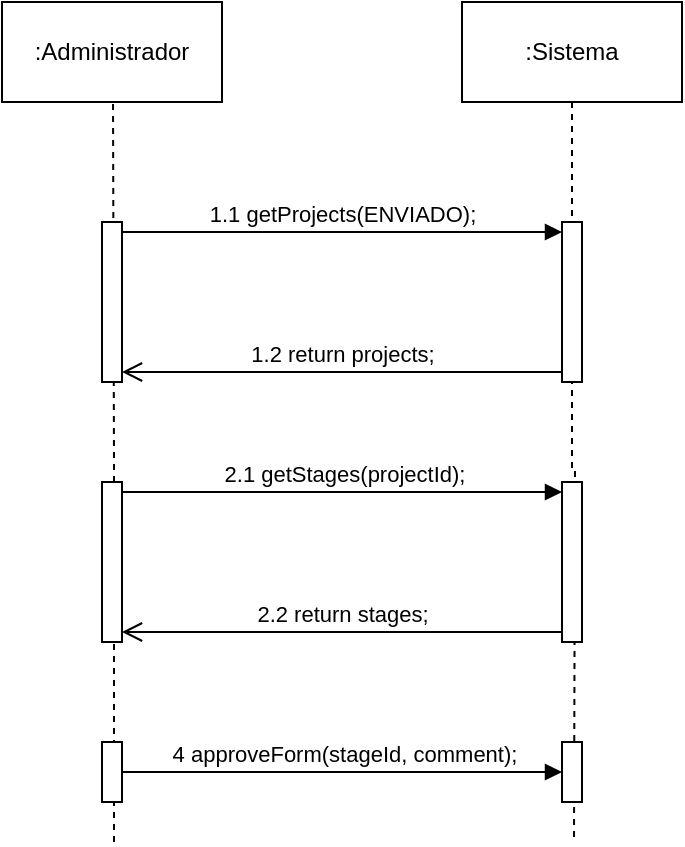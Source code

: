 <mxfile version="21.6.8" type="device">
  <diagram name="Página-1" id="xBMDfGFC0CwT-q9_LW5D">
    <mxGraphModel dx="675" dy="390" grid="1" gridSize="10" guides="1" tooltips="1" connect="1" arrows="1" fold="1" page="1" pageScale="1" pageWidth="827" pageHeight="1169" math="0" shadow="0">
      <root>
        <mxCell id="0" />
        <mxCell id="1" parent="0" />
        <mxCell id="kx_PcAyKxq6jTArTAhgE-3" style="edgeStyle=orthogonalEdgeStyle;rounded=0;orthogonalLoop=1;jettySize=auto;html=1;endArrow=none;endFill=0;dashed=1;" parent="1" edge="1">
          <mxGeometry relative="1" as="geometry">
            <mxPoint x="300" y="500" as="targetPoint" />
            <mxPoint x="299.499" y="125" as="sourcePoint" />
          </mxGeometry>
        </mxCell>
        <mxCell id="kx_PcAyKxq6jTArTAhgE-4" value=":Administrador" style="html=1;whiteSpace=wrap;" parent="1" vertex="1">
          <mxGeometry x="244" y="80" width="110" height="50" as="geometry" />
        </mxCell>
        <mxCell id="kx_PcAyKxq6jTArTAhgE-5" style="edgeStyle=orthogonalEdgeStyle;rounded=0;orthogonalLoop=1;jettySize=auto;html=1;dashed=1;endArrow=none;endFill=0;" parent="1" source="kx_PcAyKxq6jTArTAhgE-6" edge="1">
          <mxGeometry relative="1" as="geometry">
            <mxPoint x="530" y="500" as="targetPoint" />
          </mxGeometry>
        </mxCell>
        <mxCell id="kx_PcAyKxq6jTArTAhgE-6" value=":Sistema" style="html=1;whiteSpace=wrap;" parent="1" vertex="1">
          <mxGeometry x="474" y="80" width="110" height="50" as="geometry" />
        </mxCell>
        <mxCell id="kx_PcAyKxq6jTArTAhgE-7" value="" style="html=1;points=[[0,0,0,0,5],[0,1,0,0,-5],[1,0,0,0,5],[1,1,0,0,-5]];perimeter=orthogonalPerimeter;outlineConnect=0;targetShapes=umlLifeline;portConstraint=eastwest;newEdgeStyle={&quot;curved&quot;:0,&quot;rounded&quot;:0};" parent="1" vertex="1">
          <mxGeometry x="524" y="190" width="10" height="80" as="geometry" />
        </mxCell>
        <mxCell id="kx_PcAyKxq6jTArTAhgE-8" value="1.1 getProjects(ENVIADO);" style="html=1;verticalAlign=bottom;endArrow=block;curved=0;rounded=0;entryX=0;entryY=0;entryDx=0;entryDy=5;exitX=1;exitY=0;exitDx=0;exitDy=5;exitPerimeter=0;" parent="1" source="kx_PcAyKxq6jTArTAhgE-10" target="kx_PcAyKxq6jTArTAhgE-7" edge="1">
          <mxGeometry relative="1" as="geometry">
            <mxPoint x="299" y="195" as="sourcePoint" />
            <mxPoint as="offset" />
          </mxGeometry>
        </mxCell>
        <mxCell id="kx_PcAyKxq6jTArTAhgE-9" value="1.2 return projects;" style="html=1;verticalAlign=bottom;endArrow=open;endSize=8;curved=0;rounded=0;exitX=0;exitY=1;exitDx=0;exitDy=-5;entryX=1;entryY=1;entryDx=0;entryDy=-5;entryPerimeter=0;" parent="1" source="kx_PcAyKxq6jTArTAhgE-7" target="kx_PcAyKxq6jTArTAhgE-10" edge="1">
          <mxGeometry relative="1" as="geometry">
            <mxPoint x="299" y="266" as="targetPoint" />
          </mxGeometry>
        </mxCell>
        <mxCell id="kx_PcAyKxq6jTArTAhgE-10" value="" style="html=1;points=[[0,0,0,0,5],[0,1,0,0,-5],[1,0,0,0,5],[1,1,0,0,-5]];perimeter=orthogonalPerimeter;outlineConnect=0;targetShapes=umlLifeline;portConstraint=eastwest;newEdgeStyle={&quot;curved&quot;:0,&quot;rounded&quot;:0};" parent="1" vertex="1">
          <mxGeometry x="294" y="190" width="10" height="80" as="geometry" />
        </mxCell>
        <mxCell id="kx_PcAyKxq6jTArTAhgE-11" value="" style="html=1;points=[[0,0,0,0,5],[0,1,0,0,-5],[1,0,0,0,5],[1,1,0,0,-5]];perimeter=orthogonalPerimeter;outlineConnect=0;targetShapes=umlLifeline;portConstraint=eastwest;newEdgeStyle={&quot;curved&quot;:0,&quot;rounded&quot;:0};" parent="1" vertex="1">
          <mxGeometry x="524" y="320" width="10" height="80" as="geometry" />
        </mxCell>
        <mxCell id="kx_PcAyKxq6jTArTAhgE-12" value="2.1 getStages(projectId);" style="html=1;verticalAlign=bottom;endArrow=block;curved=0;rounded=0;entryX=0;entryY=0;entryDx=0;entryDy=5;exitX=1;exitY=0;exitDx=0;exitDy=5;exitPerimeter=0;" parent="1" source="kx_PcAyKxq6jTArTAhgE-14" target="kx_PcAyKxq6jTArTAhgE-11" edge="1">
          <mxGeometry x="0.003" relative="1" as="geometry">
            <mxPoint x="299" y="325" as="sourcePoint" />
            <mxPoint as="offset" />
          </mxGeometry>
        </mxCell>
        <mxCell id="kx_PcAyKxq6jTArTAhgE-13" value="2.2 return stages;" style="html=1;verticalAlign=bottom;endArrow=open;endSize=8;curved=0;rounded=0;exitX=0;exitY=1;exitDx=0;exitDy=-5;entryX=1;entryY=1;entryDx=0;entryDy=-5;entryPerimeter=0;" parent="1" source="kx_PcAyKxq6jTArTAhgE-11" target="kx_PcAyKxq6jTArTAhgE-14" edge="1">
          <mxGeometry relative="1" as="geometry">
            <mxPoint x="299" y="396" as="targetPoint" />
          </mxGeometry>
        </mxCell>
        <mxCell id="kx_PcAyKxq6jTArTAhgE-14" value="" style="html=1;points=[[0,0,0,0,5],[0,1,0,0,-5],[1,0,0,0,5],[1,1,0,0,-5]];perimeter=orthogonalPerimeter;outlineConnect=0;targetShapes=umlLifeline;portConstraint=eastwest;newEdgeStyle={&quot;curved&quot;:0,&quot;rounded&quot;:0};" parent="1" vertex="1">
          <mxGeometry x="294" y="320" width="10" height="80" as="geometry" />
        </mxCell>
        <mxCell id="kx_PcAyKxq6jTArTAhgE-26" value="" style="html=1;points=[[0,0,0,0,5],[0,1,0,0,-5],[1,0,0,0,5],[1,1,0,0,-5]];perimeter=orthogonalPerimeter;outlineConnect=0;targetShapes=umlLifeline;portConstraint=eastwest;newEdgeStyle={&quot;curved&quot;:0,&quot;rounded&quot;:0};" parent="1" vertex="1">
          <mxGeometry x="524" y="450" width="10" height="30" as="geometry" />
        </mxCell>
        <mxCell id="kx_PcAyKxq6jTArTAhgE-27" value="4 approveForm(stageId, comment);" style="html=1;verticalAlign=bottom;endArrow=block;curved=0;rounded=0;entryX=0;entryY=0;entryDx=0;entryDy=5;exitX=1;exitY=0;exitDx=0;exitDy=5;exitPerimeter=0;" parent="1" edge="1">
          <mxGeometry x="0.003" relative="1" as="geometry">
            <mxPoint x="304" y="465" as="sourcePoint" />
            <mxPoint as="offset" />
            <mxPoint x="524" y="465" as="targetPoint" />
          </mxGeometry>
        </mxCell>
        <mxCell id="kx_PcAyKxq6jTArTAhgE-29" value="" style="html=1;points=[[0,0,0,0,5],[0,1,0,0,-5],[1,0,0,0,5],[1,1,0,0,-5]];perimeter=orthogonalPerimeter;outlineConnect=0;targetShapes=umlLifeline;portConstraint=eastwest;newEdgeStyle={&quot;curved&quot;:0,&quot;rounded&quot;:0};" parent="1" vertex="1">
          <mxGeometry x="294" y="450" width="10" height="30" as="geometry" />
        </mxCell>
      </root>
    </mxGraphModel>
  </diagram>
</mxfile>

